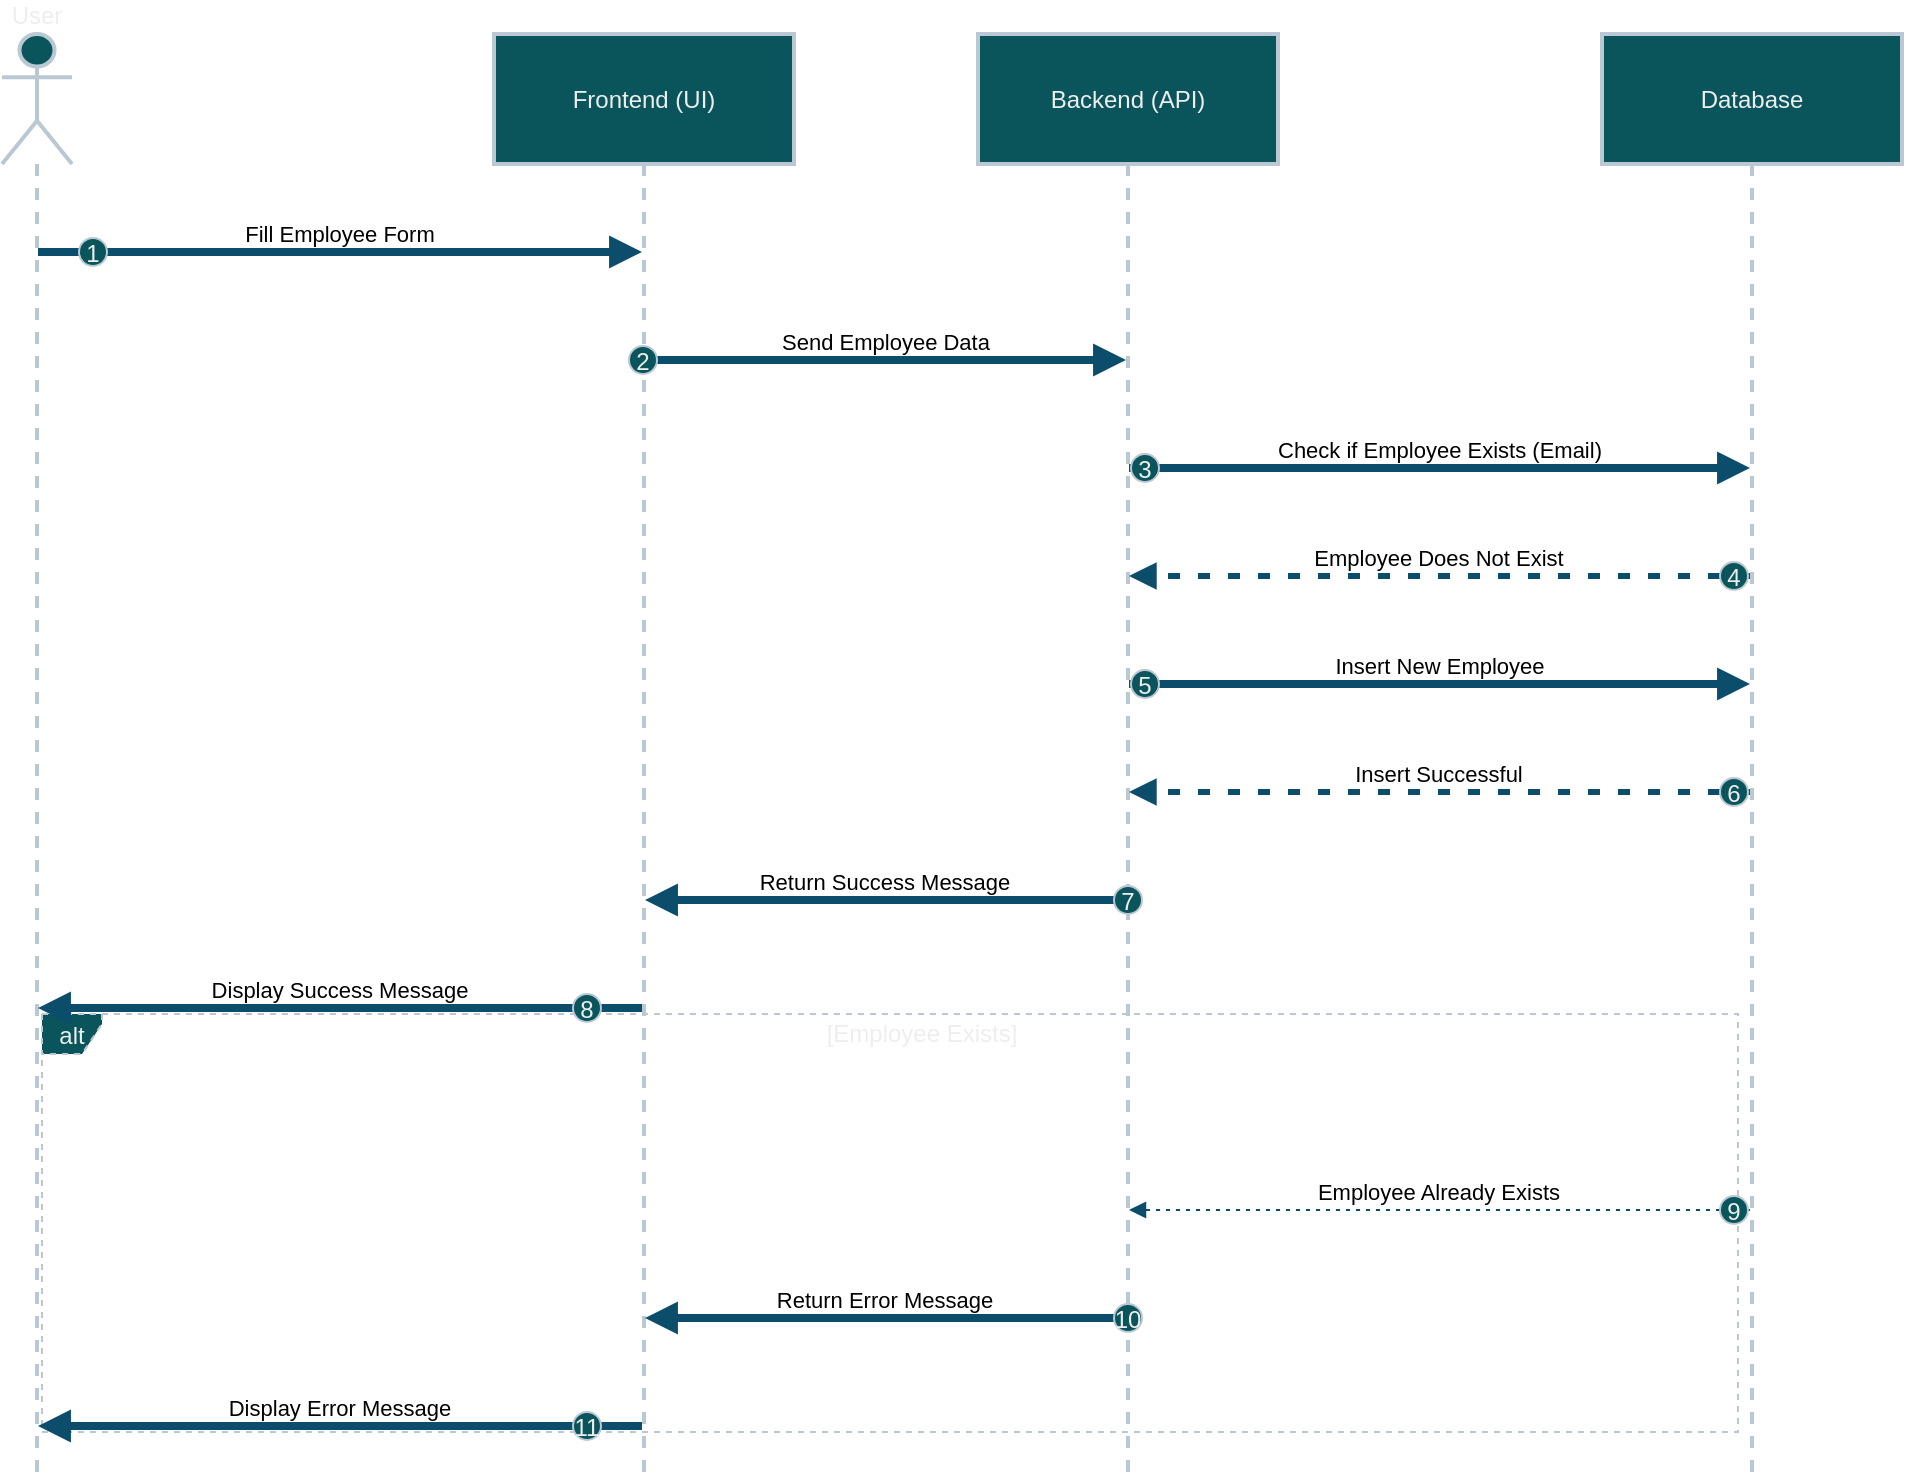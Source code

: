 <mxfile version="24.7.17">
  <diagram name="Page-1" id="g7N4UHKcB5dymfj1z4Jn">
    <mxGraphModel dx="1036" dy="606" grid="1" gridSize="10" guides="1" tooltips="1" connect="1" arrows="1" fold="1" page="1" pageScale="1" pageWidth="850" pageHeight="1100" math="0" shadow="0">
      <root>
        <mxCell id="0" />
        <mxCell id="1" parent="0" />
        <mxCell id="htHEX2wMej1VXqCmajkV-23" value="User" style="shape=umlLifeline;perimeter=lifelinePerimeter;whiteSpace=wrap;container=1;dropTarget=0;collapsible=0;recursiveResize=0;outlineConnect=0;portConstraint=eastwest;newEdgeStyle={&quot;edgeStyle&quot;:&quot;elbowEdgeStyle&quot;,&quot;elbow&quot;:&quot;vertical&quot;,&quot;curved&quot;:0,&quot;rounded&quot;:0};participant=umlActor;verticalAlign=bottom;labelPosition=center;verticalLabelPosition=top;align=center;size=65;labelBackgroundColor=none;fillColor=#09555B;strokeColor=#BAC8D3;fontColor=#EEEEEE;strokeWidth=2;" parent="1" vertex="1">
          <mxGeometry x="20" y="110" width="35" height="720" as="geometry" />
        </mxCell>
        <mxCell id="htHEX2wMej1VXqCmajkV-24" value="Frontend (UI)" style="shape=umlLifeline;perimeter=lifelinePerimeter;whiteSpace=wrap;container=1;dropTarget=0;collapsible=0;recursiveResize=0;outlineConnect=0;portConstraint=eastwest;newEdgeStyle={&quot;edgeStyle&quot;:&quot;elbowEdgeStyle&quot;,&quot;elbow&quot;:&quot;vertical&quot;,&quot;curved&quot;:0,&quot;rounded&quot;:0};size=65;labelBackgroundColor=none;fillColor=#09555B;strokeColor=#BAC8D3;fontColor=#EEEEEE;strokeWidth=2;" parent="1" vertex="1">
          <mxGeometry x="266" y="110" width="150" height="720" as="geometry" />
        </mxCell>
        <mxCell id="htHEX2wMej1VXqCmajkV-25" value="Backend (API)" style="shape=umlLifeline;perimeter=lifelinePerimeter;whiteSpace=wrap;container=1;dropTarget=0;collapsible=0;recursiveResize=0;outlineConnect=0;portConstraint=eastwest;newEdgeStyle={&quot;edgeStyle&quot;:&quot;elbowEdgeStyle&quot;,&quot;elbow&quot;:&quot;vertical&quot;,&quot;curved&quot;:0,&quot;rounded&quot;:0};size=65;labelBackgroundColor=none;fillColor=#09555B;strokeColor=#BAC8D3;fontColor=#EEEEEE;strokeWidth=2;" parent="1" vertex="1">
          <mxGeometry x="508" y="110" width="150" height="720" as="geometry" />
        </mxCell>
        <mxCell id="htHEX2wMej1VXqCmajkV-26" value="Database" style="shape=umlLifeline;perimeter=lifelinePerimeter;whiteSpace=wrap;container=1;dropTarget=0;collapsible=0;recursiveResize=0;outlineConnect=0;portConstraint=eastwest;newEdgeStyle={&quot;edgeStyle&quot;:&quot;elbowEdgeStyle&quot;,&quot;elbow&quot;:&quot;vertical&quot;,&quot;curved&quot;:0,&quot;rounded&quot;:0};size=65;labelBackgroundColor=none;fillColor=#09555B;strokeColor=#BAC8D3;fontColor=#EEEEEE;strokeWidth=2;" parent="1" vertex="1">
          <mxGeometry x="820" y="110" width="150" height="720" as="geometry" />
        </mxCell>
        <mxCell id="htHEX2wMej1VXqCmajkV-27" value="alt" style="shape=umlFrame;dashed=1;pointerEvents=0;dropTarget=0;strokeColor=#BAC8D3;height=20;width=30;labelBackgroundColor=none;fillColor=#09555B;fontColor=#EEEEEE;" parent="1" vertex="1">
          <mxGeometry x="40" y="600" width="848" height="209" as="geometry" />
        </mxCell>
        <mxCell id="htHEX2wMej1VXqCmajkV-28" value="[Employee Exists]" style="text;strokeColor=none;fillColor=none;align=center;verticalAlign=middle;whiteSpace=wrap;labelBackgroundColor=none;fontColor=#EEEEEE;" parent="htHEX2wMej1VXqCmajkV-27" vertex="1">
          <mxGeometry x="31.642" width="816.358" height="20" as="geometry" />
        </mxCell>
        <mxCell id="htHEX2wMej1VXqCmajkV-29" value="Fill Employee Form" style="verticalAlign=bottom;edgeStyle=elbowEdgeStyle;elbow=vertical;curved=0;rounded=0;endArrow=block;labelBackgroundColor=none;strokeColor=#0B4D6A;fontColor=default;strokeWidth=4;" parent="1" source="htHEX2wMej1VXqCmajkV-23" target="htHEX2wMej1VXqCmajkV-24" edge="1">
          <mxGeometry relative="1" as="geometry">
            <Array as="points">
              <mxPoint x="227" y="219" />
            </Array>
          </mxGeometry>
        </mxCell>
        <mxCell id="htHEX2wMej1VXqCmajkV-30" value="1" style="ellipse;aspect=fixed;fillColor=#09555B;align=center;fontColor=#EEEEEE;labelBackgroundColor=none;strokeColor=#BAC8D3;" parent="htHEX2wMej1VXqCmajkV-29" vertex="1">
          <mxGeometry width="14" height="14" relative="1" as="geometry">
            <mxPoint x="-130.5" y="-7" as="offset" />
          </mxGeometry>
        </mxCell>
        <mxCell id="htHEX2wMej1VXqCmajkV-31" value="Send Employee Data" style="verticalAlign=bottom;edgeStyle=elbowEdgeStyle;elbow=vertical;curved=0;rounded=0;endArrow=block;labelBackgroundColor=none;strokeColor=#0B4D6A;fontColor=default;strokeWidth=4;" parent="1" source="htHEX2wMej1VXqCmajkV-24" target="htHEX2wMej1VXqCmajkV-25" edge="1">
          <mxGeometry relative="1" as="geometry">
            <Array as="points">
              <mxPoint x="471" y="273" />
            </Array>
          </mxGeometry>
        </mxCell>
        <mxCell id="htHEX2wMej1VXqCmajkV-32" value="2" style="ellipse;aspect=fixed;fillColor=#09555B;align=center;fontColor=#EEEEEE;labelBackgroundColor=none;strokeColor=#BAC8D3;" parent="htHEX2wMej1VXqCmajkV-31" vertex="1">
          <mxGeometry width="14" height="14" relative="1" as="geometry">
            <mxPoint x="-128.5" y="-7" as="offset" />
          </mxGeometry>
        </mxCell>
        <mxCell id="htHEX2wMej1VXqCmajkV-33" value="Check if Employee Exists (Email)" style="verticalAlign=bottom;edgeStyle=elbowEdgeStyle;elbow=vertical;curved=0;rounded=0;endArrow=block;labelBackgroundColor=none;strokeColor=#0B4D6A;fontColor=default;strokeWidth=4;" parent="1" source="htHEX2wMej1VXqCmajkV-25" target="htHEX2wMej1VXqCmajkV-26" edge="1">
          <mxGeometry relative="1" as="geometry">
            <Array as="points">
              <mxPoint x="739" y="327" />
            </Array>
          </mxGeometry>
        </mxCell>
        <mxCell id="htHEX2wMej1VXqCmajkV-34" value="3" style="ellipse;aspect=fixed;fillColor=#09555B;align=center;fontColor=#EEEEEE;labelBackgroundColor=none;strokeColor=#BAC8D3;" parent="htHEX2wMej1VXqCmajkV-33" vertex="1">
          <mxGeometry width="14" height="14" relative="1" as="geometry">
            <mxPoint x="-154.5" y="-7" as="offset" />
          </mxGeometry>
        </mxCell>
        <mxCell id="htHEX2wMej1VXqCmajkV-35" value="Employee Does Not Exist" style="verticalAlign=bottom;edgeStyle=elbowEdgeStyle;elbow=vertical;curved=0;rounded=0;dashed=1;dashPattern=2 3;endArrow=block;labelBackgroundColor=none;strokeColor=#0B4D6A;fontColor=default;strokeWidth=3;" parent="1" source="htHEX2wMej1VXqCmajkV-26" target="htHEX2wMej1VXqCmajkV-25" edge="1">
          <mxGeometry relative="1" as="geometry">
            <Array as="points">
              <mxPoint x="742" y="381" />
            </Array>
          </mxGeometry>
        </mxCell>
        <mxCell id="htHEX2wMej1VXqCmajkV-36" value="4" style="ellipse;aspect=fixed;fillColor=#09555B;align=center;fontColor=#EEEEEE;labelBackgroundColor=none;strokeColor=#BAC8D3;" parent="htHEX2wMej1VXqCmajkV-35" vertex="1">
          <mxGeometry width="14" height="14" relative="1" as="geometry">
            <mxPoint x="140.5" y="-7" as="offset" />
          </mxGeometry>
        </mxCell>
        <mxCell id="htHEX2wMej1VXqCmajkV-37" value="Insert New Employee" style="verticalAlign=bottom;edgeStyle=elbowEdgeStyle;elbow=vertical;curved=0;rounded=0;endArrow=block;labelBackgroundColor=none;strokeColor=#0B4D6A;fontColor=default;strokeWidth=4;" parent="1" source="htHEX2wMej1VXqCmajkV-25" target="htHEX2wMej1VXqCmajkV-26" edge="1">
          <mxGeometry relative="1" as="geometry">
            <Array as="points">
              <mxPoint x="739" y="435" />
            </Array>
          </mxGeometry>
        </mxCell>
        <mxCell id="htHEX2wMej1VXqCmajkV-38" value="5" style="ellipse;aspect=fixed;fillColor=#09555B;align=center;fontColor=#EEEEEE;labelBackgroundColor=none;strokeColor=#BAC8D3;" parent="htHEX2wMej1VXqCmajkV-37" vertex="1">
          <mxGeometry width="14" height="14" relative="1" as="geometry">
            <mxPoint x="-154.5" y="-7" as="offset" />
          </mxGeometry>
        </mxCell>
        <mxCell id="htHEX2wMej1VXqCmajkV-39" value="Insert Successful" style="verticalAlign=bottom;edgeStyle=elbowEdgeStyle;elbow=vertical;curved=0;rounded=0;dashed=1;dashPattern=2 3;endArrow=block;labelBackgroundColor=none;strokeColor=#0B4D6A;fontColor=default;strokeWidth=3;" parent="1" source="htHEX2wMej1VXqCmajkV-26" target="htHEX2wMej1VXqCmajkV-25" edge="1">
          <mxGeometry relative="1" as="geometry">
            <Array as="points">
              <mxPoint x="742" y="489" />
            </Array>
          </mxGeometry>
        </mxCell>
        <mxCell id="htHEX2wMej1VXqCmajkV-40" value="6" style="ellipse;aspect=fixed;fillColor=#09555B;align=center;fontColor=#EEEEEE;labelBackgroundColor=none;strokeColor=#BAC8D3;" parent="htHEX2wMej1VXqCmajkV-39" vertex="1">
          <mxGeometry width="14" height="14" relative="1" as="geometry">
            <mxPoint x="140.5" y="-7" as="offset" />
          </mxGeometry>
        </mxCell>
        <mxCell id="htHEX2wMej1VXqCmajkV-41" value="Return Success Message" style="verticalAlign=bottom;edgeStyle=elbowEdgeStyle;elbow=vertical;curved=0;rounded=0;endArrow=block;labelBackgroundColor=none;strokeColor=#0B4D6A;fontColor=default;strokeWidth=4;" parent="1" source="htHEX2wMej1VXqCmajkV-25" target="htHEX2wMej1VXqCmajkV-24" edge="1">
          <mxGeometry relative="1" as="geometry">
            <Array as="points">
              <mxPoint x="474" y="543" />
            </Array>
          </mxGeometry>
        </mxCell>
        <mxCell id="htHEX2wMej1VXqCmajkV-42" value="7" style="ellipse;aspect=fixed;fillColor=#09555B;align=center;fontColor=#EEEEEE;labelBackgroundColor=none;strokeColor=#BAC8D3;" parent="htHEX2wMej1VXqCmajkV-41" vertex="1">
          <mxGeometry width="14" height="14" relative="1" as="geometry">
            <mxPoint x="114.5" y="-7" as="offset" />
          </mxGeometry>
        </mxCell>
        <mxCell id="htHEX2wMej1VXqCmajkV-43" value="Display Success Message" style="verticalAlign=bottom;edgeStyle=elbowEdgeStyle;elbow=vertical;curved=0;rounded=0;endArrow=block;labelBackgroundColor=none;strokeColor=#0B4D6A;fontColor=default;strokeWidth=4;" parent="1" source="htHEX2wMej1VXqCmajkV-24" target="htHEX2wMej1VXqCmajkV-23" edge="1">
          <mxGeometry relative="1" as="geometry">
            <Array as="points">
              <mxPoint x="230" y="597" />
            </Array>
          </mxGeometry>
        </mxCell>
        <mxCell id="htHEX2wMej1VXqCmajkV-44" value="8" style="ellipse;aspect=fixed;fillColor=#09555B;align=center;fontColor=#EEEEEE;labelBackgroundColor=none;strokeColor=#BAC8D3;" parent="htHEX2wMej1VXqCmajkV-43" vertex="1">
          <mxGeometry width="14" height="14" relative="1" as="geometry">
            <mxPoint x="116.5" y="-7" as="offset" />
          </mxGeometry>
        </mxCell>
        <mxCell id="htHEX2wMej1VXqCmajkV-45" value="Employee Already Exists" style="verticalAlign=bottom;edgeStyle=elbowEdgeStyle;elbow=vertical;curved=0;rounded=0;dashed=1;dashPattern=2 3;endArrow=block;labelBackgroundColor=none;strokeColor=#0B4D6A;fontColor=default;" parent="1" source="htHEX2wMej1VXqCmajkV-26" target="htHEX2wMej1VXqCmajkV-25" edge="1">
          <mxGeometry relative="1" as="geometry">
            <Array as="points">
              <mxPoint x="742" y="698" />
            </Array>
          </mxGeometry>
        </mxCell>
        <mxCell id="htHEX2wMej1VXqCmajkV-46" value="9" style="ellipse;aspect=fixed;fillColor=#09555B;align=center;fontColor=#EEEEEE;labelBackgroundColor=none;strokeColor=#BAC8D3;" parent="htHEX2wMej1VXqCmajkV-45" vertex="1">
          <mxGeometry width="14" height="14" relative="1" as="geometry">
            <mxPoint x="140.5" y="-7" as="offset" />
          </mxGeometry>
        </mxCell>
        <mxCell id="htHEX2wMej1VXqCmajkV-47" value="Return Error Message" style="verticalAlign=bottom;edgeStyle=elbowEdgeStyle;elbow=vertical;curved=0;rounded=0;endArrow=block;labelBackgroundColor=none;strokeColor=#0B4D6A;fontColor=default;strokeWidth=4;" parent="1" source="htHEX2wMej1VXqCmajkV-25" target="htHEX2wMej1VXqCmajkV-24" edge="1">
          <mxGeometry relative="1" as="geometry">
            <Array as="points">
              <mxPoint x="474" y="752" />
            </Array>
          </mxGeometry>
        </mxCell>
        <mxCell id="htHEX2wMej1VXqCmajkV-48" value="10" style="ellipse;aspect=fixed;fillColor=#09555B;align=center;fontColor=#EEEEEE;labelBackgroundColor=none;strokeColor=#BAC8D3;" parent="htHEX2wMej1VXqCmajkV-47" vertex="1">
          <mxGeometry width="14" height="14" relative="1" as="geometry">
            <mxPoint x="114.5" y="-7" as="offset" />
          </mxGeometry>
        </mxCell>
        <mxCell id="htHEX2wMej1VXqCmajkV-49" value="Display Error Message" style="verticalAlign=bottom;edgeStyle=elbowEdgeStyle;elbow=vertical;curved=0;rounded=0;endArrow=block;labelBackgroundColor=none;strokeColor=#0B4D6A;fontColor=default;strokeWidth=4;" parent="1" source="htHEX2wMej1VXqCmajkV-24" target="htHEX2wMej1VXqCmajkV-23" edge="1">
          <mxGeometry relative="1" as="geometry">
            <Array as="points">
              <mxPoint x="230" y="806" />
            </Array>
          </mxGeometry>
        </mxCell>
        <mxCell id="htHEX2wMej1VXqCmajkV-50" value="11" style="ellipse;aspect=fixed;fillColor=#09555B;align=center;fontColor=#EEEEEE;labelBackgroundColor=none;strokeColor=#BAC8D3;" parent="htHEX2wMej1VXqCmajkV-49" vertex="1">
          <mxGeometry width="14" height="14" relative="1" as="geometry">
            <mxPoint x="116.5" y="-7" as="offset" />
          </mxGeometry>
        </mxCell>
      </root>
    </mxGraphModel>
  </diagram>
</mxfile>
